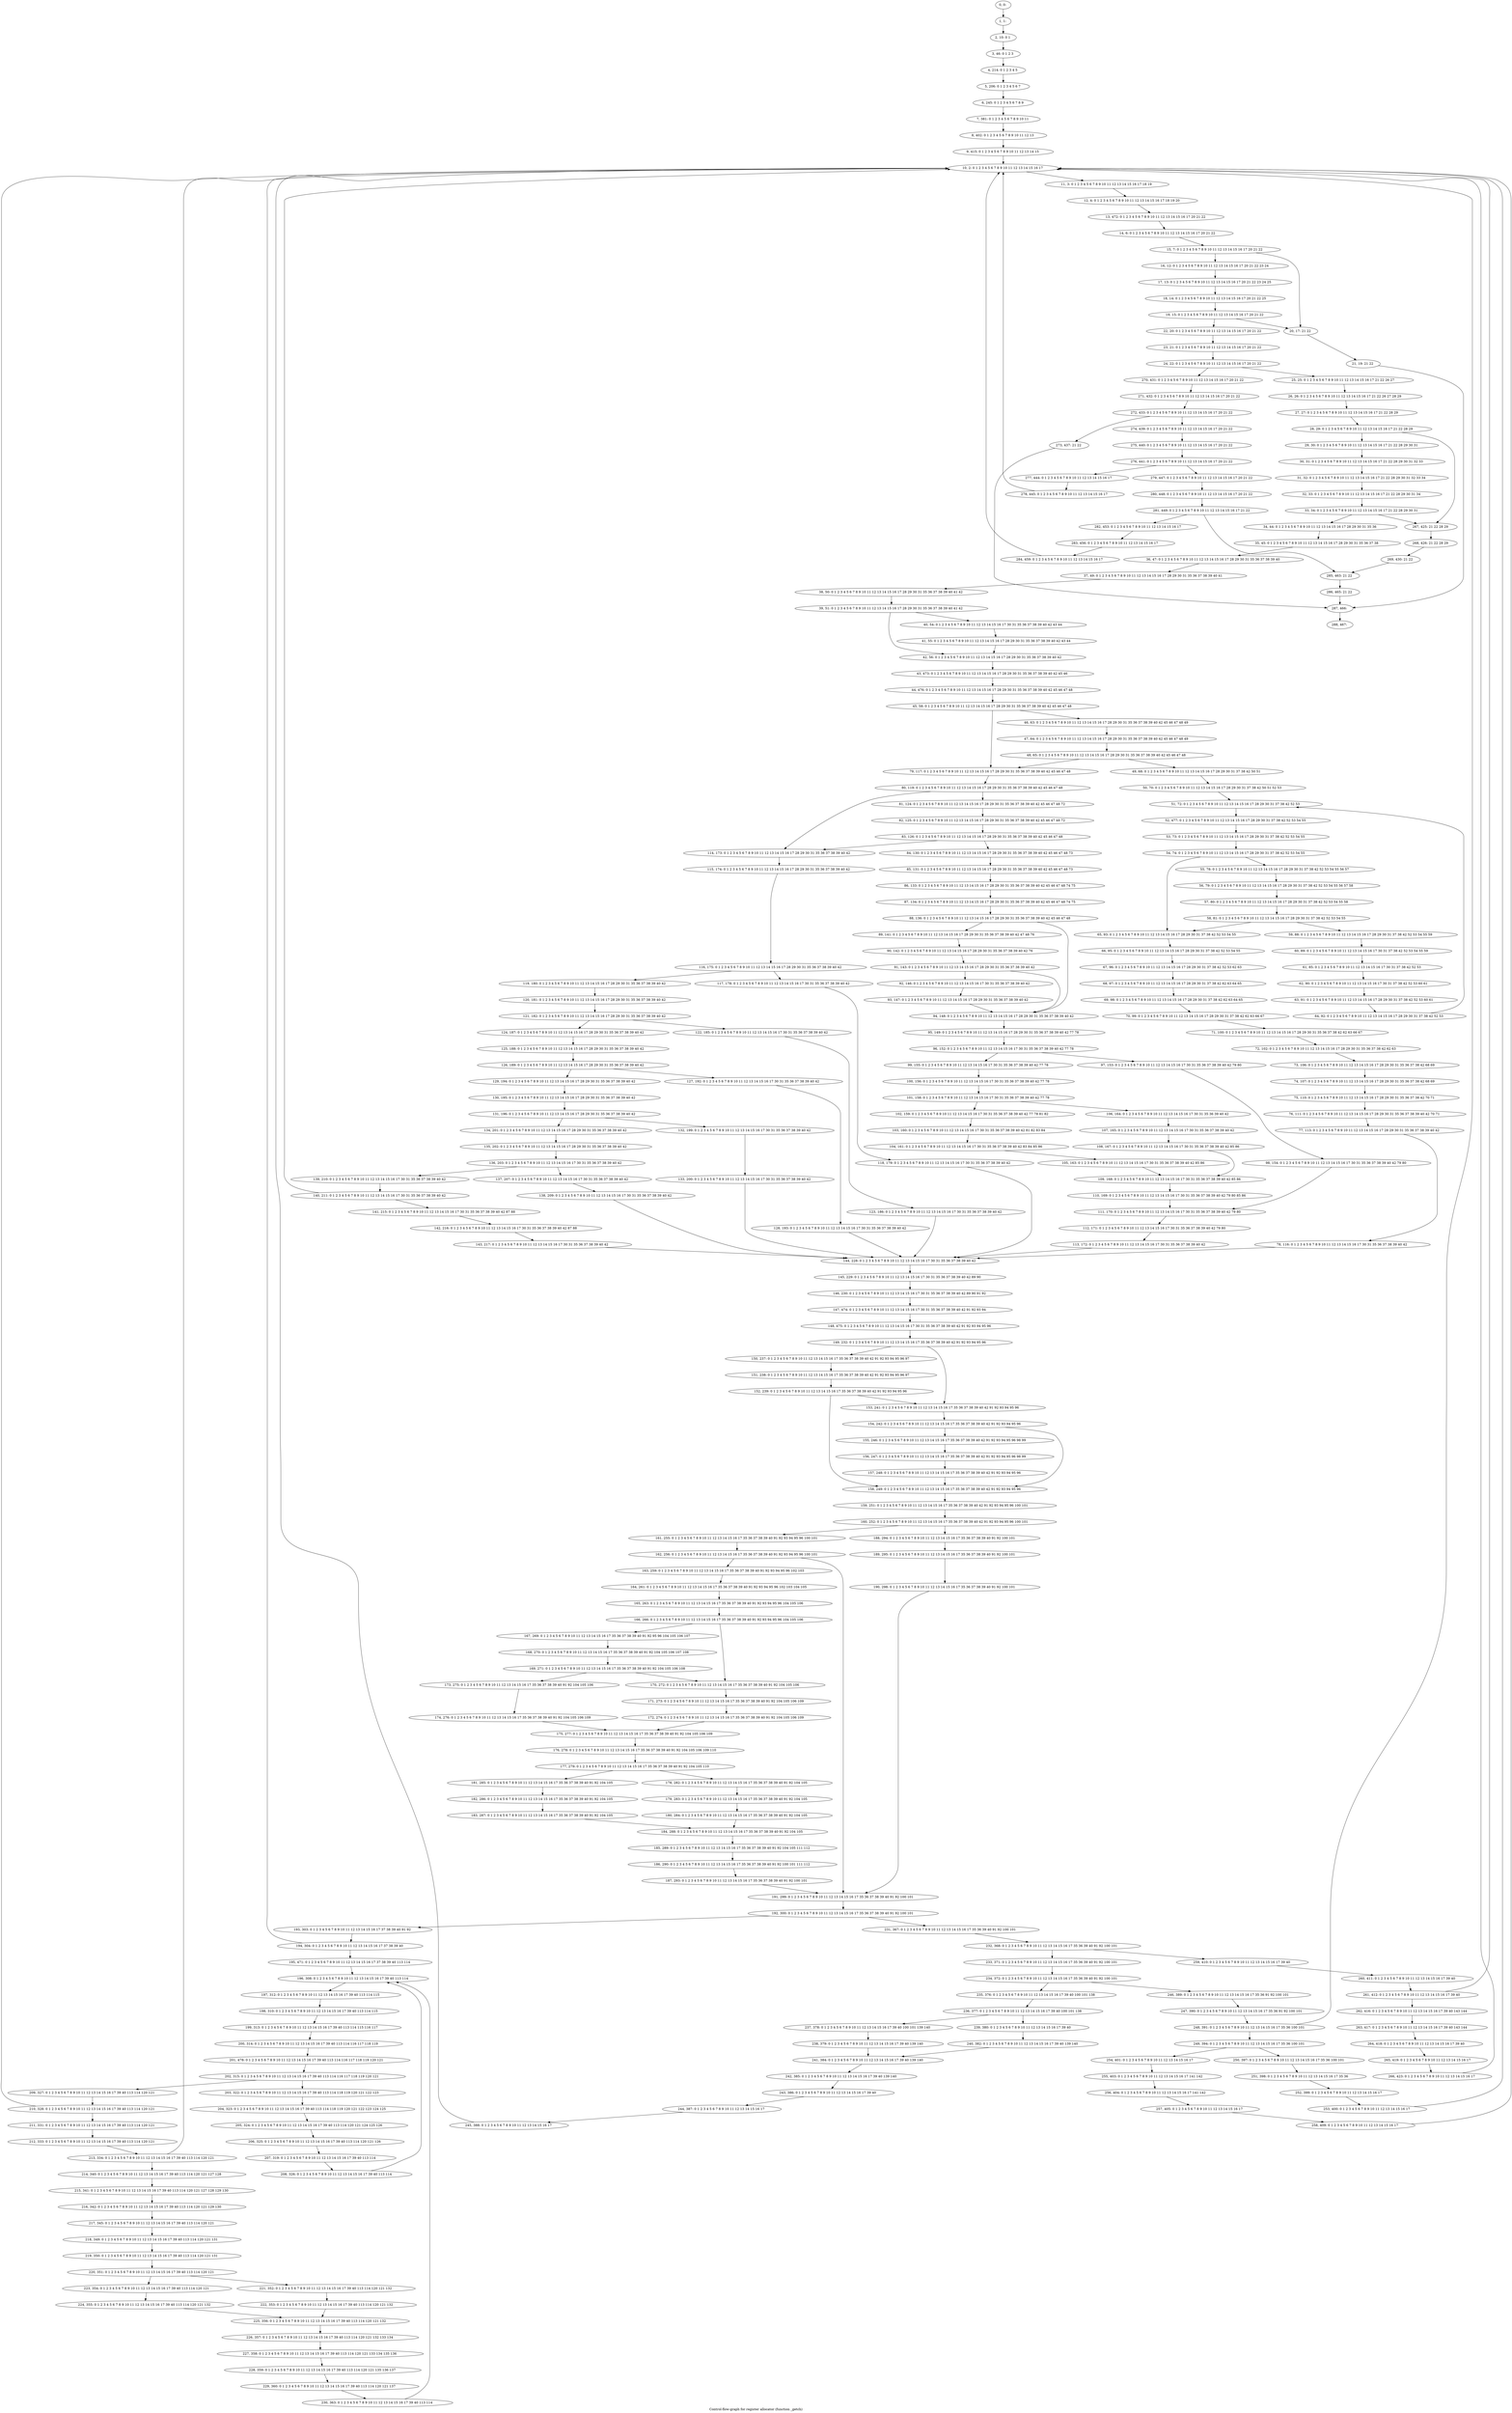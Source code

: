 digraph G {
graph [label="Control-flow-graph for register allocator (function _getch)"]
0[label="0, 0: "];
1[label="1, 1: "];
2[label="2, 10: 0 1 "];
3[label="3, 46: 0 1 2 3 "];
4[label="4, 214: 0 1 2 3 4 5 "];
5[label="5, 206: 0 1 2 3 4 5 6 7 "];
6[label="6, 245: 0 1 2 3 4 5 6 7 8 9 "];
7[label="7, 381: 0 1 2 3 4 5 6 7 8 9 10 11 "];
8[label="8, 402: 0 1 2 3 4 5 6 7 8 9 10 11 12 13 "];
9[label="9, 415: 0 1 2 3 4 5 6 7 8 9 10 11 12 13 14 15 "];
10[label="10, 2: 0 1 2 3 4 5 6 7 8 9 10 11 12 13 14 15 16 17 "];
11[label="11, 3: 0 1 2 3 4 5 6 7 8 9 10 11 12 13 14 15 16 17 18 19 "];
12[label="12, 4: 0 1 2 3 4 5 6 7 8 9 10 11 12 13 14 15 16 17 18 19 20 "];
13[label="13, 472: 0 1 2 3 4 5 6 7 8 9 10 11 12 13 14 15 16 17 20 21 22 "];
14[label="14, 6: 0 1 2 3 4 5 6 7 8 9 10 11 12 13 14 15 16 17 20 21 22 "];
15[label="15, 7: 0 1 2 3 4 5 6 7 8 9 10 11 12 13 14 15 16 17 20 21 22 "];
16[label="16, 12: 0 1 2 3 4 5 6 7 8 9 10 11 12 13 14 15 16 17 20 21 22 23 24 "];
17[label="17, 13: 0 1 2 3 4 5 6 7 8 9 10 11 12 13 14 15 16 17 20 21 22 23 24 25 "];
18[label="18, 14: 0 1 2 3 4 5 6 7 8 9 10 11 12 13 14 15 16 17 20 21 22 25 "];
19[label="19, 15: 0 1 2 3 4 5 6 7 8 9 10 11 12 13 14 15 16 17 20 21 22 "];
20[label="20, 17: 21 22 "];
21[label="21, 19: 21 22 "];
22[label="22, 20: 0 1 2 3 4 5 6 7 8 9 10 11 12 13 14 15 16 17 20 21 22 "];
23[label="23, 21: 0 1 2 3 4 5 6 7 8 9 10 11 12 13 14 15 16 17 20 21 22 "];
24[label="24, 22: 0 1 2 3 4 5 6 7 8 9 10 11 12 13 14 15 16 17 20 21 22 "];
25[label="25, 25: 0 1 2 3 4 5 6 7 8 9 10 11 12 13 14 15 16 17 21 22 26 27 "];
26[label="26, 26: 0 1 2 3 4 5 6 7 8 9 10 11 12 13 14 15 16 17 21 22 26 27 28 29 "];
27[label="27, 27: 0 1 2 3 4 5 6 7 8 9 10 11 12 13 14 15 16 17 21 22 28 29 "];
28[label="28, 29: 0 1 2 3 4 5 6 7 8 9 10 11 12 13 14 15 16 17 21 22 28 29 "];
29[label="29, 30: 0 1 2 3 4 5 6 7 8 9 10 11 12 13 14 15 16 17 21 22 28 29 30 31 "];
30[label="30, 31: 0 1 2 3 4 5 6 7 8 9 10 11 12 13 14 15 16 17 21 22 28 29 30 31 32 33 "];
31[label="31, 32: 0 1 2 3 4 5 6 7 8 9 10 11 12 13 14 15 16 17 21 22 28 29 30 31 32 33 34 "];
32[label="32, 33: 0 1 2 3 4 5 6 7 8 9 10 11 12 13 14 15 16 17 21 22 28 29 30 31 34 "];
33[label="33, 34: 0 1 2 3 4 5 6 7 8 9 10 11 12 13 14 15 16 17 21 22 28 29 30 31 "];
34[label="34, 44: 0 1 2 3 4 5 6 7 8 9 10 11 12 13 14 15 16 17 28 29 30 31 35 36 "];
35[label="35, 45: 0 1 2 3 4 5 6 7 8 9 10 11 12 13 14 15 16 17 28 29 30 31 35 36 37 38 "];
36[label="36, 47: 0 1 2 3 4 5 6 7 8 9 10 11 12 13 14 15 16 17 28 29 30 31 35 36 37 38 39 40 "];
37[label="37, 49: 0 1 2 3 4 5 6 7 8 9 10 11 12 13 14 15 16 17 28 29 30 31 35 36 37 38 39 40 41 "];
38[label="38, 50: 0 1 2 3 4 5 6 7 8 9 10 11 12 13 14 15 16 17 28 29 30 31 35 36 37 38 39 40 41 42 "];
39[label="39, 51: 0 1 2 3 4 5 6 7 8 9 10 11 12 13 14 15 16 17 28 29 30 31 35 36 37 38 39 40 41 42 "];
40[label="40, 54: 0 1 2 3 4 5 6 7 8 9 10 11 12 13 14 15 16 17 30 31 35 36 37 38 39 40 42 43 44 "];
41[label="41, 55: 0 1 2 3 4 5 6 7 8 9 10 11 12 13 14 15 16 17 28 29 30 31 35 36 37 38 39 40 42 43 44 "];
42[label="42, 56: 0 1 2 3 4 5 6 7 8 9 10 11 12 13 14 15 16 17 28 29 30 31 35 36 37 38 39 40 42 "];
43[label="43, 473: 0 1 2 3 4 5 6 7 8 9 10 11 12 13 14 15 16 17 28 29 30 31 35 36 37 38 39 40 42 45 46 "];
44[label="44, 476: 0 1 2 3 4 5 6 7 8 9 10 11 12 13 14 15 16 17 28 29 30 31 35 36 37 38 39 40 42 45 46 47 48 "];
45[label="45, 58: 0 1 2 3 4 5 6 7 8 9 10 11 12 13 14 15 16 17 28 29 30 31 35 36 37 38 39 40 42 45 46 47 48 "];
46[label="46, 63: 0 1 2 3 4 5 6 7 8 9 10 11 12 13 14 15 16 17 28 29 30 31 35 36 37 38 39 40 42 45 46 47 48 49 "];
47[label="47, 64: 0 1 2 3 4 5 6 7 8 9 10 11 12 13 14 15 16 17 28 29 30 31 35 36 37 38 39 40 42 45 46 47 48 49 "];
48[label="48, 65: 0 1 2 3 4 5 6 7 8 9 10 11 12 13 14 15 16 17 28 29 30 31 35 36 37 38 39 40 42 45 46 47 48 "];
49[label="49, 68: 0 1 2 3 4 5 6 7 8 9 10 11 12 13 14 15 16 17 28 29 30 31 37 38 42 50 51 "];
50[label="50, 70: 0 1 2 3 4 5 6 7 8 9 10 11 12 13 14 15 16 17 28 29 30 31 37 38 42 50 51 52 53 "];
51[label="51, 72: 0 1 2 3 4 5 6 7 8 9 10 11 12 13 14 15 16 17 28 29 30 31 37 38 42 52 53 "];
52[label="52, 477: 0 1 2 3 4 5 6 7 8 9 10 11 12 13 14 15 16 17 28 29 30 31 37 38 42 52 53 54 55 "];
53[label="53, 73: 0 1 2 3 4 5 6 7 8 9 10 11 12 13 14 15 16 17 28 29 30 31 37 38 42 52 53 54 55 "];
54[label="54, 74: 0 1 2 3 4 5 6 7 8 9 10 11 12 13 14 15 16 17 28 29 30 31 37 38 42 52 53 54 55 "];
55[label="55, 78: 0 1 2 3 4 5 6 7 8 9 10 11 12 13 14 15 16 17 28 29 30 31 37 38 42 52 53 54 55 56 57 "];
56[label="56, 79: 0 1 2 3 4 5 6 7 8 9 10 11 12 13 14 15 16 17 28 29 30 31 37 38 42 52 53 54 55 56 57 58 "];
57[label="57, 80: 0 1 2 3 4 5 6 7 8 9 10 11 12 13 14 15 16 17 28 29 30 31 37 38 42 52 53 54 55 58 "];
58[label="58, 81: 0 1 2 3 4 5 6 7 8 9 10 11 12 13 14 15 16 17 28 29 30 31 37 38 42 52 53 54 55 "];
59[label="59, 88: 0 1 2 3 4 5 6 7 8 9 10 11 12 13 14 15 16 17 28 29 30 31 37 38 42 52 53 54 55 59 "];
60[label="60, 89: 0 1 2 3 4 5 6 7 8 9 10 11 12 13 14 15 16 17 30 31 37 38 42 52 53 54 55 59 "];
61[label="61, 85: 0 1 2 3 4 5 6 7 8 9 10 11 12 13 14 15 16 17 30 31 37 38 42 52 53 "];
62[label="62, 90: 0 1 2 3 4 5 6 7 8 9 10 11 12 13 14 15 16 17 30 31 37 38 42 52 53 60 61 "];
63[label="63, 91: 0 1 2 3 4 5 6 7 8 9 10 11 12 13 14 15 16 17 28 29 30 31 37 38 42 52 53 60 61 "];
64[label="64, 92: 0 1 2 3 4 5 6 7 8 9 10 11 12 13 14 15 16 17 28 29 30 31 37 38 42 52 53 "];
65[label="65, 93: 0 1 2 3 4 5 6 7 8 9 10 11 12 13 14 15 16 17 28 29 30 31 37 38 42 52 53 54 55 "];
66[label="66, 95: 0 1 2 3 4 5 6 7 8 9 10 11 12 13 14 15 16 17 28 29 30 31 37 38 42 52 53 54 55 "];
67[label="67, 96: 0 1 2 3 4 5 6 7 8 9 10 11 12 13 14 15 16 17 28 29 30 31 37 38 42 52 53 62 63 "];
68[label="68, 97: 0 1 2 3 4 5 6 7 8 9 10 11 12 13 14 15 16 17 28 29 30 31 37 38 42 62 63 64 65 "];
69[label="69, 98: 0 1 2 3 4 5 6 7 8 9 10 11 12 13 14 15 16 17 28 29 30 31 37 38 42 62 63 64 65 "];
70[label="70, 99: 0 1 2 3 4 5 6 7 8 9 10 11 12 13 14 15 16 17 28 29 30 31 37 38 42 62 63 66 67 "];
71[label="71, 100: 0 1 2 3 4 5 6 7 8 9 10 11 12 13 14 15 16 17 28 29 30 31 35 36 37 38 42 62 63 66 67 "];
72[label="72, 102: 0 1 2 3 4 5 6 7 8 9 10 11 12 13 14 15 16 17 28 29 30 31 35 36 37 38 42 62 63 "];
73[label="73, 106: 0 1 2 3 4 5 6 7 8 9 10 11 12 13 14 15 16 17 28 29 30 31 35 36 37 38 42 68 69 "];
74[label="74, 107: 0 1 2 3 4 5 6 7 8 9 10 11 12 13 14 15 16 17 28 29 30 31 35 36 37 38 42 68 69 "];
75[label="75, 110: 0 1 2 3 4 5 6 7 8 9 10 11 12 13 14 15 16 17 28 29 30 31 35 36 37 38 42 70 71 "];
76[label="76, 111: 0 1 2 3 4 5 6 7 8 9 10 11 12 13 14 15 16 17 28 29 30 31 35 36 37 38 39 40 42 70 71 "];
77[label="77, 113: 0 1 2 3 4 5 6 7 8 9 10 11 12 13 14 15 16 17 28 29 30 31 35 36 37 38 39 40 42 "];
78[label="78, 116: 0 1 2 3 4 5 6 7 8 9 10 11 12 13 14 15 16 17 30 31 35 36 37 38 39 40 42 "];
79[label="79, 117: 0 1 2 3 4 5 6 7 8 9 10 11 12 13 14 15 16 17 28 29 30 31 35 36 37 38 39 40 42 45 46 47 48 "];
80[label="80, 119: 0 1 2 3 4 5 6 7 8 9 10 11 12 13 14 15 16 17 28 29 30 31 35 36 37 38 39 40 42 45 46 47 48 "];
81[label="81, 124: 0 1 2 3 4 5 6 7 8 9 10 11 12 13 14 15 16 17 28 29 30 31 35 36 37 38 39 40 42 45 46 47 48 72 "];
82[label="82, 125: 0 1 2 3 4 5 6 7 8 9 10 11 12 13 14 15 16 17 28 29 30 31 35 36 37 38 39 40 42 45 46 47 48 72 "];
83[label="83, 126: 0 1 2 3 4 5 6 7 8 9 10 11 12 13 14 15 16 17 28 29 30 31 35 36 37 38 39 40 42 45 46 47 48 "];
84[label="84, 130: 0 1 2 3 4 5 6 7 8 9 10 11 12 13 14 15 16 17 28 29 30 31 35 36 37 38 39 40 42 45 46 47 48 73 "];
85[label="85, 131: 0 1 2 3 4 5 6 7 8 9 10 11 12 13 14 15 16 17 28 29 30 31 35 36 37 38 39 40 42 45 46 47 48 73 "];
86[label="86, 133: 0 1 2 3 4 5 6 7 8 9 10 11 12 13 14 15 16 17 28 29 30 31 35 36 37 38 39 40 42 45 46 47 48 74 75 "];
87[label="87, 134: 0 1 2 3 4 5 6 7 8 9 10 11 12 13 14 15 16 17 28 29 30 31 35 36 37 38 39 40 42 45 46 47 48 74 75 "];
88[label="88, 136: 0 1 2 3 4 5 6 7 8 9 10 11 12 13 14 15 16 17 28 29 30 31 35 36 37 38 39 40 42 45 46 47 48 "];
89[label="89, 141: 0 1 2 3 4 5 6 7 8 9 10 11 12 13 14 15 16 17 28 29 30 31 35 36 37 38 39 40 42 47 48 76 "];
90[label="90, 142: 0 1 2 3 4 5 6 7 8 9 10 11 12 13 14 15 16 17 28 29 30 31 35 36 37 38 39 40 42 76 "];
91[label="91, 143: 0 1 2 3 4 5 6 7 8 9 10 11 12 13 14 15 16 17 28 29 30 31 35 36 37 38 39 40 42 "];
92[label="92, 146: 0 1 2 3 4 5 6 7 8 9 10 11 12 13 14 15 16 17 30 31 35 36 37 38 39 40 42 "];
93[label="93, 147: 0 1 2 3 4 5 6 7 8 9 10 11 12 13 14 15 16 17 28 29 30 31 35 36 37 38 39 40 42 "];
94[label="94, 148: 0 1 2 3 4 5 6 7 8 9 10 11 12 13 14 15 16 17 28 29 30 31 35 36 37 38 39 40 42 "];
95[label="95, 149: 0 1 2 3 4 5 6 7 8 9 10 11 12 13 14 15 16 17 28 29 30 31 35 36 37 38 39 40 42 77 78 "];
96[label="96, 152: 0 1 2 3 4 5 6 7 8 9 10 11 12 13 14 15 16 17 30 31 35 36 37 38 39 40 42 77 78 "];
97[label="97, 153: 0 1 2 3 4 5 6 7 8 9 10 11 12 13 14 15 16 17 30 31 35 36 37 38 39 40 42 79 80 "];
98[label="98, 154: 0 1 2 3 4 5 6 7 8 9 10 11 12 13 14 15 16 17 30 31 35 36 37 38 39 40 42 79 80 "];
99[label="99, 155: 0 1 2 3 4 5 6 7 8 9 10 11 12 13 14 15 16 17 30 31 35 36 37 38 39 40 42 77 78 "];
100[label="100, 156: 0 1 2 3 4 5 6 7 8 9 10 11 12 13 14 15 16 17 30 31 35 36 37 38 39 40 42 77 78 "];
101[label="101, 158: 0 1 2 3 4 5 6 7 8 9 10 11 12 13 14 15 16 17 30 31 35 36 37 38 39 40 42 77 78 "];
102[label="102, 159: 0 1 2 3 4 5 6 7 8 9 10 11 12 13 14 15 16 17 30 31 35 36 37 38 39 40 42 77 78 81 82 "];
103[label="103, 160: 0 1 2 3 4 5 6 7 8 9 10 11 12 13 14 15 16 17 30 31 35 36 37 38 39 40 42 81 82 83 84 "];
104[label="104, 161: 0 1 2 3 4 5 6 7 8 9 10 11 12 13 14 15 16 17 30 31 35 36 37 38 39 40 42 83 84 85 86 "];
105[label="105, 163: 0 1 2 3 4 5 6 7 8 9 10 11 12 13 14 15 16 17 30 31 35 36 37 38 39 40 42 85 86 "];
106[label="106, 164: 0 1 2 3 4 5 6 7 8 9 10 11 12 13 14 15 16 17 30 31 35 36 39 40 42 "];
107[label="107, 165: 0 1 2 3 4 5 6 7 8 9 10 11 12 13 14 15 16 17 30 31 35 36 37 38 39 40 42 "];
108[label="108, 167: 0 1 2 3 4 5 6 7 8 9 10 11 12 13 14 15 16 17 30 31 35 36 37 38 39 40 42 85 86 "];
109[label="109, 168: 0 1 2 3 4 5 6 7 8 9 10 11 12 13 14 15 16 17 30 31 35 36 37 38 39 40 42 85 86 "];
110[label="110, 169: 0 1 2 3 4 5 6 7 8 9 10 11 12 13 14 15 16 17 30 31 35 36 37 38 39 40 42 79 80 85 86 "];
111[label="111, 170: 0 1 2 3 4 5 6 7 8 9 10 11 12 13 14 15 16 17 30 31 35 36 37 38 39 40 42 79 80 "];
112[label="112, 171: 0 1 2 3 4 5 6 7 8 9 10 11 12 13 14 15 16 17 30 31 35 36 37 38 39 40 42 79 80 "];
113[label="113, 172: 0 1 2 3 4 5 6 7 8 9 10 11 12 13 14 15 16 17 30 31 35 36 37 38 39 40 42 "];
114[label="114, 173: 0 1 2 3 4 5 6 7 8 9 10 11 12 13 14 15 16 17 28 29 30 31 35 36 37 38 39 40 42 "];
115[label="115, 174: 0 1 2 3 4 5 6 7 8 9 10 11 12 13 14 15 16 17 28 29 30 31 35 36 37 38 39 40 42 "];
116[label="116, 175: 0 1 2 3 4 5 6 7 8 9 10 11 12 13 14 15 16 17 28 29 30 31 35 36 37 38 39 40 42 "];
117[label="117, 178: 0 1 2 3 4 5 6 7 8 9 10 11 12 13 14 15 16 17 30 31 35 36 37 38 39 40 42 "];
118[label="118, 179: 0 1 2 3 4 5 6 7 8 9 10 11 12 13 14 15 16 17 30 31 35 36 37 38 39 40 42 "];
119[label="119, 180: 0 1 2 3 4 5 6 7 8 9 10 11 12 13 14 15 16 17 28 29 30 31 35 36 37 38 39 40 42 "];
120[label="120, 181: 0 1 2 3 4 5 6 7 8 9 10 11 12 13 14 15 16 17 28 29 30 31 35 36 37 38 39 40 42 "];
121[label="121, 182: 0 1 2 3 4 5 6 7 8 9 10 11 12 13 14 15 16 17 28 29 30 31 35 36 37 38 39 40 42 "];
122[label="122, 185: 0 1 2 3 4 5 6 7 8 9 10 11 12 13 14 15 16 17 30 31 35 36 37 38 39 40 42 "];
123[label="123, 186: 0 1 2 3 4 5 6 7 8 9 10 11 12 13 14 15 16 17 30 31 35 36 37 38 39 40 42 "];
124[label="124, 187: 0 1 2 3 4 5 6 7 8 9 10 11 12 13 14 15 16 17 28 29 30 31 35 36 37 38 39 40 42 "];
125[label="125, 188: 0 1 2 3 4 5 6 7 8 9 10 11 12 13 14 15 16 17 28 29 30 31 35 36 37 38 39 40 42 "];
126[label="126, 189: 0 1 2 3 4 5 6 7 8 9 10 11 12 13 14 15 16 17 28 29 30 31 35 36 37 38 39 40 42 "];
127[label="127, 192: 0 1 2 3 4 5 6 7 8 9 10 11 12 13 14 15 16 17 30 31 35 36 37 38 39 40 42 "];
128[label="128, 193: 0 1 2 3 4 5 6 7 8 9 10 11 12 13 14 15 16 17 30 31 35 36 37 38 39 40 42 "];
129[label="129, 194: 0 1 2 3 4 5 6 7 8 9 10 11 12 13 14 15 16 17 28 29 30 31 35 36 37 38 39 40 42 "];
130[label="130, 195: 0 1 2 3 4 5 6 7 8 9 10 11 12 13 14 15 16 17 28 29 30 31 35 36 37 38 39 40 42 "];
131[label="131, 196: 0 1 2 3 4 5 6 7 8 9 10 11 12 13 14 15 16 17 28 29 30 31 35 36 37 38 39 40 42 "];
132[label="132, 199: 0 1 2 3 4 5 6 7 8 9 10 11 12 13 14 15 16 17 30 31 35 36 37 38 39 40 42 "];
133[label="133, 200: 0 1 2 3 4 5 6 7 8 9 10 11 12 13 14 15 16 17 30 31 35 36 37 38 39 40 42 "];
134[label="134, 201: 0 1 2 3 4 5 6 7 8 9 10 11 12 13 14 15 16 17 28 29 30 31 35 36 37 38 39 40 42 "];
135[label="135, 202: 0 1 2 3 4 5 6 7 8 9 10 11 12 13 14 15 16 17 28 29 30 31 35 36 37 38 39 40 42 "];
136[label="136, 203: 0 1 2 3 4 5 6 7 8 9 10 11 12 13 14 15 16 17 30 31 35 36 37 38 39 40 42 "];
137[label="137, 207: 0 1 2 3 4 5 6 7 8 9 10 11 12 13 14 15 16 17 30 31 35 36 37 38 39 40 42 "];
138[label="138, 209: 0 1 2 3 4 5 6 7 8 9 10 11 12 13 14 15 16 17 30 31 35 36 37 38 39 40 42 "];
139[label="139, 210: 0 1 2 3 4 5 6 7 8 9 10 11 12 13 14 15 16 17 30 31 35 36 37 38 39 40 42 "];
140[label="140, 211: 0 1 2 3 4 5 6 7 8 9 10 11 12 13 14 15 16 17 30 31 35 36 37 38 39 40 42 "];
141[label="141, 215: 0 1 2 3 4 5 6 7 8 9 10 11 12 13 14 15 16 17 30 31 35 36 37 38 39 40 42 87 88 "];
142[label="142, 216: 0 1 2 3 4 5 6 7 8 9 10 11 12 13 14 15 16 17 30 31 35 36 37 38 39 40 42 87 88 "];
143[label="143, 217: 0 1 2 3 4 5 6 7 8 9 10 11 12 13 14 15 16 17 30 31 35 36 37 38 39 40 42 "];
144[label="144, 228: 0 1 2 3 4 5 6 7 8 9 10 11 12 13 14 15 16 17 30 31 35 36 37 38 39 40 42 "];
145[label="145, 229: 0 1 2 3 4 5 6 7 8 9 10 11 12 13 14 15 16 17 30 31 35 36 37 38 39 40 42 89 90 "];
146[label="146, 230: 0 1 2 3 4 5 6 7 8 9 10 11 12 13 14 15 16 17 30 31 35 36 37 38 39 40 42 89 90 91 92 "];
147[label="147, 474: 0 1 2 3 4 5 6 7 8 9 10 11 12 13 14 15 16 17 30 31 35 36 37 38 39 40 42 91 92 93 94 "];
148[label="148, 475: 0 1 2 3 4 5 6 7 8 9 10 11 12 13 14 15 16 17 30 31 35 36 37 38 39 40 42 91 92 93 94 95 96 "];
149[label="149, 232: 0 1 2 3 4 5 6 7 8 9 10 11 12 13 14 15 16 17 35 36 37 38 39 40 42 91 92 93 94 95 96 "];
150[label="150, 237: 0 1 2 3 4 5 6 7 8 9 10 11 12 13 14 15 16 17 35 36 37 38 39 40 42 91 92 93 94 95 96 97 "];
151[label="151, 238: 0 1 2 3 4 5 6 7 8 9 10 11 12 13 14 15 16 17 35 36 37 38 39 40 42 91 92 93 94 95 96 97 "];
152[label="152, 239: 0 1 2 3 4 5 6 7 8 9 10 11 12 13 14 15 16 17 35 36 37 38 39 40 42 91 92 93 94 95 96 "];
153[label="153, 241: 0 1 2 3 4 5 6 7 8 9 10 11 12 13 14 15 16 17 35 36 37 38 39 40 42 91 92 93 94 95 96 "];
154[label="154, 242: 0 1 2 3 4 5 6 7 8 9 10 11 12 13 14 15 16 17 35 36 37 38 39 40 42 91 92 93 94 95 96 "];
155[label="155, 246: 0 1 2 3 4 5 6 7 8 9 10 11 12 13 14 15 16 17 35 36 37 38 39 40 42 91 92 93 94 95 96 98 99 "];
156[label="156, 247: 0 1 2 3 4 5 6 7 8 9 10 11 12 13 14 15 16 17 35 36 37 38 39 40 42 91 92 93 94 95 96 98 99 "];
157[label="157, 248: 0 1 2 3 4 5 6 7 8 9 10 11 12 13 14 15 16 17 35 36 37 38 39 40 42 91 92 93 94 95 96 "];
158[label="158, 249: 0 1 2 3 4 5 6 7 8 9 10 11 12 13 14 15 16 17 35 36 37 38 39 40 42 91 92 93 94 95 96 "];
159[label="159, 251: 0 1 2 3 4 5 6 7 8 9 10 11 12 13 14 15 16 17 35 36 37 38 39 40 42 91 92 93 94 95 96 100 101 "];
160[label="160, 252: 0 1 2 3 4 5 6 7 8 9 10 11 12 13 14 15 16 17 35 36 37 38 39 40 42 91 92 93 94 95 96 100 101 "];
161[label="161, 255: 0 1 2 3 4 5 6 7 8 9 10 11 12 13 14 15 16 17 35 36 37 38 39 40 91 92 93 94 95 96 100 101 "];
162[label="162, 256: 0 1 2 3 4 5 6 7 8 9 10 11 12 13 14 15 16 17 35 36 37 38 39 40 91 92 93 94 95 96 100 101 "];
163[label="163, 259: 0 1 2 3 4 5 6 7 8 9 10 11 12 13 14 15 16 17 35 36 37 38 39 40 91 92 93 94 95 96 102 103 "];
164[label="164, 261: 0 1 2 3 4 5 6 7 8 9 10 11 12 13 14 15 16 17 35 36 37 38 39 40 91 92 93 94 95 96 102 103 104 105 "];
165[label="165, 263: 0 1 2 3 4 5 6 7 8 9 10 11 12 13 14 15 16 17 35 36 37 38 39 40 91 92 93 94 95 96 104 105 106 "];
166[label="166, 266: 0 1 2 3 4 5 6 7 8 9 10 11 12 13 14 15 16 17 35 36 37 38 39 40 91 92 93 94 95 96 104 105 106 "];
167[label="167, 269: 0 1 2 3 4 5 6 7 8 9 10 11 12 13 14 15 16 17 35 36 37 38 39 40 91 92 95 96 104 105 106 107 "];
168[label="168, 270: 0 1 2 3 4 5 6 7 8 9 10 11 12 13 14 15 16 17 35 36 37 38 39 40 91 92 104 105 106 107 108 "];
169[label="169, 271: 0 1 2 3 4 5 6 7 8 9 10 11 12 13 14 15 16 17 35 36 37 38 39 40 91 92 104 105 106 108 "];
170[label="170, 272: 0 1 2 3 4 5 6 7 8 9 10 11 12 13 14 15 16 17 35 36 37 38 39 40 91 92 104 105 106 "];
171[label="171, 273: 0 1 2 3 4 5 6 7 8 9 10 11 12 13 14 15 16 17 35 36 37 38 39 40 91 92 104 105 106 109 "];
172[label="172, 274: 0 1 2 3 4 5 6 7 8 9 10 11 12 13 14 15 16 17 35 36 37 38 39 40 91 92 104 105 106 109 "];
173[label="173, 275: 0 1 2 3 4 5 6 7 8 9 10 11 12 13 14 15 16 17 35 36 37 38 39 40 91 92 104 105 106 "];
174[label="174, 276: 0 1 2 3 4 5 6 7 8 9 10 11 12 13 14 15 16 17 35 36 37 38 39 40 91 92 104 105 106 109 "];
175[label="175, 277: 0 1 2 3 4 5 6 7 8 9 10 11 12 13 14 15 16 17 35 36 37 38 39 40 91 92 104 105 106 109 "];
176[label="176, 278: 0 1 2 3 4 5 6 7 8 9 10 11 12 13 14 15 16 17 35 36 37 38 39 40 91 92 104 105 106 109 110 "];
177[label="177, 279: 0 1 2 3 4 5 6 7 8 9 10 11 12 13 14 15 16 17 35 36 37 38 39 40 91 92 104 105 110 "];
178[label="178, 282: 0 1 2 3 4 5 6 7 8 9 10 11 12 13 14 15 16 17 35 36 37 38 39 40 91 92 104 105 "];
179[label="179, 283: 0 1 2 3 4 5 6 7 8 9 10 11 12 13 14 15 16 17 35 36 37 38 39 40 91 92 104 105 "];
180[label="180, 284: 0 1 2 3 4 5 6 7 8 9 10 11 12 13 14 15 16 17 35 36 37 38 39 40 91 92 104 105 "];
181[label="181, 285: 0 1 2 3 4 5 6 7 8 9 10 11 12 13 14 15 16 17 35 36 37 38 39 40 91 92 104 105 "];
182[label="182, 286: 0 1 2 3 4 5 6 7 8 9 10 11 12 13 14 15 16 17 35 36 37 38 39 40 91 92 104 105 "];
183[label="183, 287: 0 1 2 3 4 5 6 7 8 9 10 11 12 13 14 15 16 17 35 36 37 38 39 40 91 92 104 105 "];
184[label="184, 288: 0 1 2 3 4 5 6 7 8 9 10 11 12 13 14 15 16 17 35 36 37 38 39 40 91 92 104 105 "];
185[label="185, 289: 0 1 2 3 4 5 6 7 8 9 10 11 12 13 14 15 16 17 35 36 37 38 39 40 91 92 104 105 111 112 "];
186[label="186, 290: 0 1 2 3 4 5 6 7 8 9 10 11 12 13 14 15 16 17 35 36 37 38 39 40 91 92 100 101 111 112 "];
187[label="187, 293: 0 1 2 3 4 5 6 7 8 9 10 11 12 13 14 15 16 17 35 36 37 38 39 40 91 92 100 101 "];
188[label="188, 294: 0 1 2 3 4 5 6 7 8 9 10 11 12 13 14 15 16 17 35 36 37 38 39 40 91 92 100 101 "];
189[label="189, 295: 0 1 2 3 4 5 6 7 8 9 10 11 12 13 14 15 16 17 35 36 37 38 39 40 91 92 100 101 "];
190[label="190, 298: 0 1 2 3 4 5 6 7 8 9 10 11 12 13 14 15 16 17 35 36 37 38 39 40 91 92 100 101 "];
191[label="191, 299: 0 1 2 3 4 5 6 7 8 9 10 11 12 13 14 15 16 17 35 36 37 38 39 40 91 92 100 101 "];
192[label="192, 300: 0 1 2 3 4 5 6 7 8 9 10 11 12 13 14 15 16 17 35 36 37 38 39 40 91 92 100 101 "];
193[label="193, 303: 0 1 2 3 4 5 6 7 8 9 10 11 12 13 14 15 16 17 37 38 39 40 91 92 "];
194[label="194, 304: 0 1 2 3 4 5 6 7 8 9 10 11 12 13 14 15 16 17 37 38 39 40 "];
195[label="195, 471: 0 1 2 3 4 5 6 7 8 9 10 11 12 13 14 15 16 17 37 38 39 40 113 114 "];
196[label="196, 308: 0 1 2 3 4 5 6 7 8 9 10 11 12 13 14 15 16 17 39 40 113 114 "];
197[label="197, 312: 0 1 2 3 4 5 6 7 8 9 10 11 12 13 14 15 16 17 39 40 113 114 115 "];
198[label="198, 310: 0 1 2 3 4 5 6 7 8 9 10 11 12 13 14 15 16 17 39 40 113 114 115 "];
199[label="199, 313: 0 1 2 3 4 5 6 7 8 9 10 11 12 13 14 15 16 17 39 40 113 114 115 116 117 "];
200[label="200, 314: 0 1 2 3 4 5 6 7 8 9 10 11 12 13 14 15 16 17 39 40 113 114 116 117 118 119 "];
201[label="201, 478: 0 1 2 3 4 5 6 7 8 9 10 11 12 13 14 15 16 17 39 40 113 114 116 117 118 119 120 121 "];
202[label="202, 315: 0 1 2 3 4 5 6 7 8 9 10 11 12 13 14 15 16 17 39 40 113 114 116 117 118 119 120 121 "];
203[label="203, 322: 0 1 2 3 4 5 6 7 8 9 10 11 12 13 14 15 16 17 39 40 113 114 118 119 120 121 122 123 "];
204[label="204, 323: 0 1 2 3 4 5 6 7 8 9 10 11 12 13 14 15 16 17 39 40 113 114 118 119 120 121 122 123 124 125 "];
205[label="205, 324: 0 1 2 3 4 5 6 7 8 9 10 11 12 13 14 15 16 17 39 40 113 114 120 121 124 125 126 "];
206[label="206, 325: 0 1 2 3 4 5 6 7 8 9 10 11 12 13 14 15 16 17 39 40 113 114 120 121 126 "];
207[label="207, 319: 0 1 2 3 4 5 6 7 8 9 10 11 12 13 14 15 16 17 39 40 113 114 "];
208[label="208, 326: 0 1 2 3 4 5 6 7 8 9 10 11 12 13 14 15 16 17 39 40 113 114 "];
209[label="209, 327: 0 1 2 3 4 5 6 7 8 9 10 11 12 13 14 15 16 17 39 40 113 114 120 121 "];
210[label="210, 328: 0 1 2 3 4 5 6 7 8 9 10 11 12 13 14 15 16 17 39 40 113 114 120 121 "];
211[label="211, 331: 0 1 2 3 4 5 6 7 8 9 10 11 12 13 14 15 16 17 39 40 113 114 120 121 "];
212[label="212, 333: 0 1 2 3 4 5 6 7 8 9 10 11 12 13 14 15 16 17 39 40 113 114 120 121 "];
213[label="213, 334: 0 1 2 3 4 5 6 7 8 9 10 11 12 13 14 15 16 17 39 40 113 114 120 121 "];
214[label="214, 340: 0 1 2 3 4 5 6 7 8 9 10 11 12 13 14 15 16 17 39 40 113 114 120 121 127 128 "];
215[label="215, 341: 0 1 2 3 4 5 6 7 8 9 10 11 12 13 14 15 16 17 39 40 113 114 120 121 127 128 129 130 "];
216[label="216, 342: 0 1 2 3 4 5 6 7 8 9 10 11 12 13 14 15 16 17 39 40 113 114 120 121 129 130 "];
217[label="217, 345: 0 1 2 3 4 5 6 7 8 9 10 11 12 13 14 15 16 17 39 40 113 114 120 121 "];
218[label="218, 349: 0 1 2 3 4 5 6 7 8 9 10 11 12 13 14 15 16 17 39 40 113 114 120 121 131 "];
219[label="219, 350: 0 1 2 3 4 5 6 7 8 9 10 11 12 13 14 15 16 17 39 40 113 114 120 121 131 "];
220[label="220, 351: 0 1 2 3 4 5 6 7 8 9 10 11 12 13 14 15 16 17 39 40 113 114 120 121 "];
221[label="221, 352: 0 1 2 3 4 5 6 7 8 9 10 11 12 13 14 15 16 17 39 40 113 114 120 121 132 "];
222[label="222, 353: 0 1 2 3 4 5 6 7 8 9 10 11 12 13 14 15 16 17 39 40 113 114 120 121 132 "];
223[label="223, 354: 0 1 2 3 4 5 6 7 8 9 10 11 12 13 14 15 16 17 39 40 113 114 120 121 "];
224[label="224, 355: 0 1 2 3 4 5 6 7 8 9 10 11 12 13 14 15 16 17 39 40 113 114 120 121 132 "];
225[label="225, 356: 0 1 2 3 4 5 6 7 8 9 10 11 12 13 14 15 16 17 39 40 113 114 120 121 132 "];
226[label="226, 357: 0 1 2 3 4 5 6 7 8 9 10 11 12 13 14 15 16 17 39 40 113 114 120 121 132 133 134 "];
227[label="227, 358: 0 1 2 3 4 5 6 7 8 9 10 11 12 13 14 15 16 17 39 40 113 114 120 121 133 134 135 136 "];
228[label="228, 359: 0 1 2 3 4 5 6 7 8 9 10 11 12 13 14 15 16 17 39 40 113 114 120 121 135 136 137 "];
229[label="229, 360: 0 1 2 3 4 5 6 7 8 9 10 11 12 13 14 15 16 17 39 40 113 114 120 121 137 "];
230[label="230, 363: 0 1 2 3 4 5 6 7 8 9 10 11 12 13 14 15 16 17 39 40 113 114 "];
231[label="231, 367: 0 1 2 3 4 5 6 7 8 9 10 11 12 13 14 15 16 17 35 36 39 40 91 92 100 101 "];
232[label="232, 368: 0 1 2 3 4 5 6 7 8 9 10 11 12 13 14 15 16 17 35 36 39 40 91 92 100 101 "];
233[label="233, 371: 0 1 2 3 4 5 6 7 8 9 10 11 12 13 14 15 16 17 35 36 39 40 91 92 100 101 "];
234[label="234, 372: 0 1 2 3 4 5 6 7 8 9 10 11 12 13 14 15 16 17 35 36 39 40 91 92 100 101 "];
235[label="235, 376: 0 1 2 3 4 5 6 7 8 9 10 11 12 13 14 15 16 17 39 40 100 101 138 "];
236[label="236, 377: 0 1 2 3 4 5 6 7 8 9 10 11 12 13 14 15 16 17 39 40 100 101 138 "];
237[label="237, 378: 0 1 2 3 4 5 6 7 8 9 10 11 12 13 14 15 16 17 39 40 100 101 139 140 "];
238[label="238, 379: 0 1 2 3 4 5 6 7 8 9 10 11 12 13 14 15 16 17 39 40 139 140 "];
239[label="239, 380: 0 1 2 3 4 5 6 7 8 9 10 11 12 13 14 15 16 17 39 40 "];
240[label="240, 382: 0 1 2 3 4 5 6 7 8 9 10 11 12 13 14 15 16 17 39 40 139 140 "];
241[label="241, 384: 0 1 2 3 4 5 6 7 8 9 10 11 12 13 14 15 16 17 39 40 139 140 "];
242[label="242, 385: 0 1 2 3 4 5 6 7 8 9 10 11 12 13 14 15 16 17 39 40 139 140 "];
243[label="243, 386: 0 1 2 3 4 5 6 7 8 9 10 11 12 13 14 15 16 17 39 40 "];
244[label="244, 387: 0 1 2 3 4 5 6 7 8 9 10 11 12 13 14 15 16 17 "];
245[label="245, 388: 0 1 2 3 4 5 6 7 8 9 10 11 12 13 14 15 16 17 "];
246[label="246, 389: 0 1 2 3 4 5 6 7 8 9 10 11 12 13 14 15 16 17 35 36 91 92 100 101 "];
247[label="247, 390: 0 1 2 3 4 5 6 7 8 9 10 11 12 13 14 15 16 17 35 36 91 92 100 101 "];
248[label="248, 391: 0 1 2 3 4 5 6 7 8 9 10 11 12 13 14 15 16 17 35 36 100 101 "];
249[label="249, 394: 0 1 2 3 4 5 6 7 8 9 10 11 12 13 14 15 16 17 35 36 100 101 "];
250[label="250, 397: 0 1 2 3 4 5 6 7 8 9 10 11 12 13 14 15 16 17 35 36 100 101 "];
251[label="251, 398: 0 1 2 3 4 5 6 7 8 9 10 11 12 13 14 15 16 17 35 36 "];
252[label="252, 399: 0 1 2 3 4 5 6 7 8 9 10 11 12 13 14 15 16 17 "];
253[label="253, 400: 0 1 2 3 4 5 6 7 8 9 10 11 12 13 14 15 16 17 "];
254[label="254, 401: 0 1 2 3 4 5 6 7 8 9 10 11 12 13 14 15 16 17 "];
255[label="255, 403: 0 1 2 3 4 5 6 7 8 9 10 11 12 13 14 15 16 17 141 142 "];
256[label="256, 404: 0 1 2 3 4 5 6 7 8 9 10 11 12 13 14 15 16 17 141 142 "];
257[label="257, 405: 0 1 2 3 4 5 6 7 8 9 10 11 12 13 14 15 16 17 "];
258[label="258, 409: 0 1 2 3 4 5 6 7 8 9 10 11 12 13 14 15 16 17 "];
259[label="259, 410: 0 1 2 3 4 5 6 7 8 9 10 11 12 13 14 15 16 17 39 40 "];
260[label="260, 411: 0 1 2 3 4 5 6 7 8 9 10 11 12 13 14 15 16 17 39 40 "];
261[label="261, 412: 0 1 2 3 4 5 6 7 8 9 10 11 12 13 14 15 16 17 39 40 "];
262[label="262, 416: 0 1 2 3 4 5 6 7 8 9 10 11 12 13 14 15 16 17 39 40 143 144 "];
263[label="263, 417: 0 1 2 3 4 5 6 7 8 9 10 11 12 13 14 15 16 17 39 40 143 144 "];
264[label="264, 418: 0 1 2 3 4 5 6 7 8 9 10 11 12 13 14 15 16 17 39 40 "];
265[label="265, 419: 0 1 2 3 4 5 6 7 8 9 10 11 12 13 14 15 16 17 "];
266[label="266, 423: 0 1 2 3 4 5 6 7 8 9 10 11 12 13 14 15 16 17 "];
267[label="267, 425: 21 22 28 29 "];
268[label="268, 426: 21 22 28 29 "];
269[label="269, 430: 21 22 "];
270[label="270, 431: 0 1 2 3 4 5 6 7 8 9 10 11 12 13 14 15 16 17 20 21 22 "];
271[label="271, 432: 0 1 2 3 4 5 6 7 8 9 10 11 12 13 14 15 16 17 20 21 22 "];
272[label="272, 433: 0 1 2 3 4 5 6 7 8 9 10 11 12 13 14 15 16 17 20 21 22 "];
273[label="273, 437: 21 22 "];
274[label="274, 439: 0 1 2 3 4 5 6 7 8 9 10 11 12 13 14 15 16 17 20 21 22 "];
275[label="275, 440: 0 1 2 3 4 5 6 7 8 9 10 11 12 13 14 15 16 17 20 21 22 "];
276[label="276, 441: 0 1 2 3 4 5 6 7 8 9 10 11 12 13 14 15 16 17 20 21 22 "];
277[label="277, 444: 0 1 2 3 4 5 6 7 8 9 10 11 12 13 14 15 16 17 "];
278[label="278, 445: 0 1 2 3 4 5 6 7 8 9 10 11 12 13 14 15 16 17 "];
279[label="279, 447: 0 1 2 3 4 5 6 7 8 9 10 11 12 13 14 15 16 17 20 21 22 "];
280[label="280, 448: 0 1 2 3 4 5 6 7 8 9 10 11 12 13 14 15 16 17 20 21 22 "];
281[label="281, 449: 0 1 2 3 4 5 6 7 8 9 10 11 12 13 14 15 16 17 21 22 "];
282[label="282, 453: 0 1 2 3 4 5 6 7 8 9 10 11 12 13 14 15 16 17 "];
283[label="283, 456: 0 1 2 3 4 5 6 7 8 9 10 11 12 13 14 15 16 17 "];
284[label="284, 459: 0 1 2 3 4 5 6 7 8 9 10 11 12 13 14 15 16 17 "];
285[label="285, 463: 21 22 "];
286[label="286, 465: 21 22 "];
287[label="287, 466: "];
288[label="288, 467: "];
0->1 ;
1->2 ;
2->3 ;
3->4 ;
4->5 ;
5->6 ;
6->7 ;
7->8 ;
8->9 ;
9->10 ;
10->11 ;
11->12 ;
12->13 ;
13->14 ;
14->15 ;
15->16 ;
15->20 ;
16->17 ;
17->18 ;
18->19 ;
19->20 ;
19->22 ;
20->21 ;
21->287 ;
22->23 ;
23->24 ;
24->25 ;
24->270 ;
25->26 ;
26->27 ;
27->28 ;
28->29 ;
28->267 ;
29->30 ;
30->31 ;
31->32 ;
32->33 ;
33->34 ;
33->267 ;
34->35 ;
35->36 ;
36->37 ;
37->38 ;
38->39 ;
39->40 ;
39->42 ;
40->41 ;
41->42 ;
42->43 ;
43->44 ;
44->45 ;
45->46 ;
45->79 ;
46->47 ;
47->48 ;
48->49 ;
48->79 ;
49->50 ;
50->51 ;
51->52 ;
52->53 ;
53->54 ;
54->55 ;
54->65 ;
55->56 ;
56->57 ;
57->58 ;
58->59 ;
58->65 ;
59->60 ;
60->61 ;
61->62 ;
62->63 ;
63->64 ;
64->51 ;
65->66 ;
66->67 ;
67->68 ;
68->69 ;
69->70 ;
70->71 ;
71->72 ;
72->73 ;
73->74 ;
74->75 ;
75->76 ;
76->77 ;
77->78 ;
78->144 ;
79->80 ;
80->81 ;
80->114 ;
81->82 ;
82->83 ;
83->84 ;
83->114 ;
84->85 ;
85->86 ;
86->87 ;
87->88 ;
88->89 ;
88->94 ;
89->90 ;
90->91 ;
91->92 ;
91->94 ;
92->93 ;
93->94 ;
94->95 ;
95->96 ;
96->97 ;
96->99 ;
97->98 ;
98->111 ;
99->100 ;
100->101 ;
101->102 ;
101->106 ;
102->103 ;
103->104 ;
104->105 ;
105->109 ;
106->107 ;
107->108 ;
108->109 ;
109->110 ;
110->111 ;
111->112 ;
112->113 ;
113->144 ;
114->115 ;
115->116 ;
116->117 ;
116->119 ;
117->118 ;
118->144 ;
119->120 ;
120->121 ;
121->122 ;
121->124 ;
122->123 ;
123->144 ;
124->125 ;
125->126 ;
126->127 ;
126->129 ;
127->128 ;
128->144 ;
129->130 ;
130->131 ;
131->132 ;
131->134 ;
132->133 ;
133->144 ;
134->135 ;
135->136 ;
136->137 ;
136->139 ;
137->138 ;
138->144 ;
139->140 ;
140->141 ;
140->10 ;
141->142 ;
142->143 ;
143->144 ;
144->145 ;
145->146 ;
146->147 ;
147->148 ;
148->149 ;
149->150 ;
149->153 ;
150->151 ;
151->152 ;
152->153 ;
152->158 ;
153->154 ;
154->155 ;
154->158 ;
155->156 ;
156->157 ;
157->158 ;
158->159 ;
159->160 ;
160->161 ;
160->188 ;
161->162 ;
162->163 ;
162->191 ;
163->164 ;
164->165 ;
165->166 ;
166->167 ;
166->170 ;
167->168 ;
168->169 ;
169->170 ;
169->173 ;
170->171 ;
171->172 ;
172->175 ;
173->174 ;
174->175 ;
175->176 ;
176->177 ;
177->178 ;
177->181 ;
178->179 ;
179->180 ;
180->184 ;
181->182 ;
182->183 ;
183->184 ;
184->185 ;
185->186 ;
186->187 ;
187->191 ;
188->189 ;
189->190 ;
190->191 ;
191->192 ;
192->193 ;
192->231 ;
193->194 ;
194->195 ;
194->10 ;
195->196 ;
196->197 ;
197->198 ;
198->199 ;
199->200 ;
200->201 ;
201->202 ;
202->203 ;
202->209 ;
203->204 ;
204->205 ;
205->206 ;
206->207 ;
207->208 ;
208->196 ;
209->210 ;
210->211 ;
210->10 ;
211->212 ;
212->213 ;
213->214 ;
213->10 ;
214->215 ;
215->216 ;
216->217 ;
217->218 ;
218->219 ;
219->220 ;
220->221 ;
220->223 ;
221->222 ;
222->225 ;
223->224 ;
224->225 ;
225->226 ;
226->227 ;
227->228 ;
228->229 ;
229->230 ;
230->196 ;
231->232 ;
232->233 ;
232->259 ;
233->234 ;
234->235 ;
234->246 ;
235->236 ;
236->237 ;
236->239 ;
237->238 ;
238->241 ;
239->240 ;
240->241 ;
241->242 ;
242->243 ;
243->244 ;
244->245 ;
245->10 ;
246->247 ;
247->248 ;
248->249 ;
248->10 ;
249->250 ;
249->254 ;
250->251 ;
251->252 ;
252->253 ;
253->10 ;
254->255 ;
255->256 ;
256->257 ;
257->258 ;
258->10 ;
259->260 ;
260->261 ;
261->262 ;
261->10 ;
262->263 ;
263->264 ;
264->265 ;
265->266 ;
266->10 ;
267->268 ;
268->269 ;
269->285 ;
270->271 ;
271->272 ;
272->273 ;
272->274 ;
273->287 ;
274->275 ;
275->276 ;
276->277 ;
276->279 ;
277->278 ;
278->10 ;
279->280 ;
280->281 ;
281->282 ;
281->285 ;
282->283 ;
283->284 ;
284->10 ;
285->286 ;
286->287 ;
287->288 ;
}

